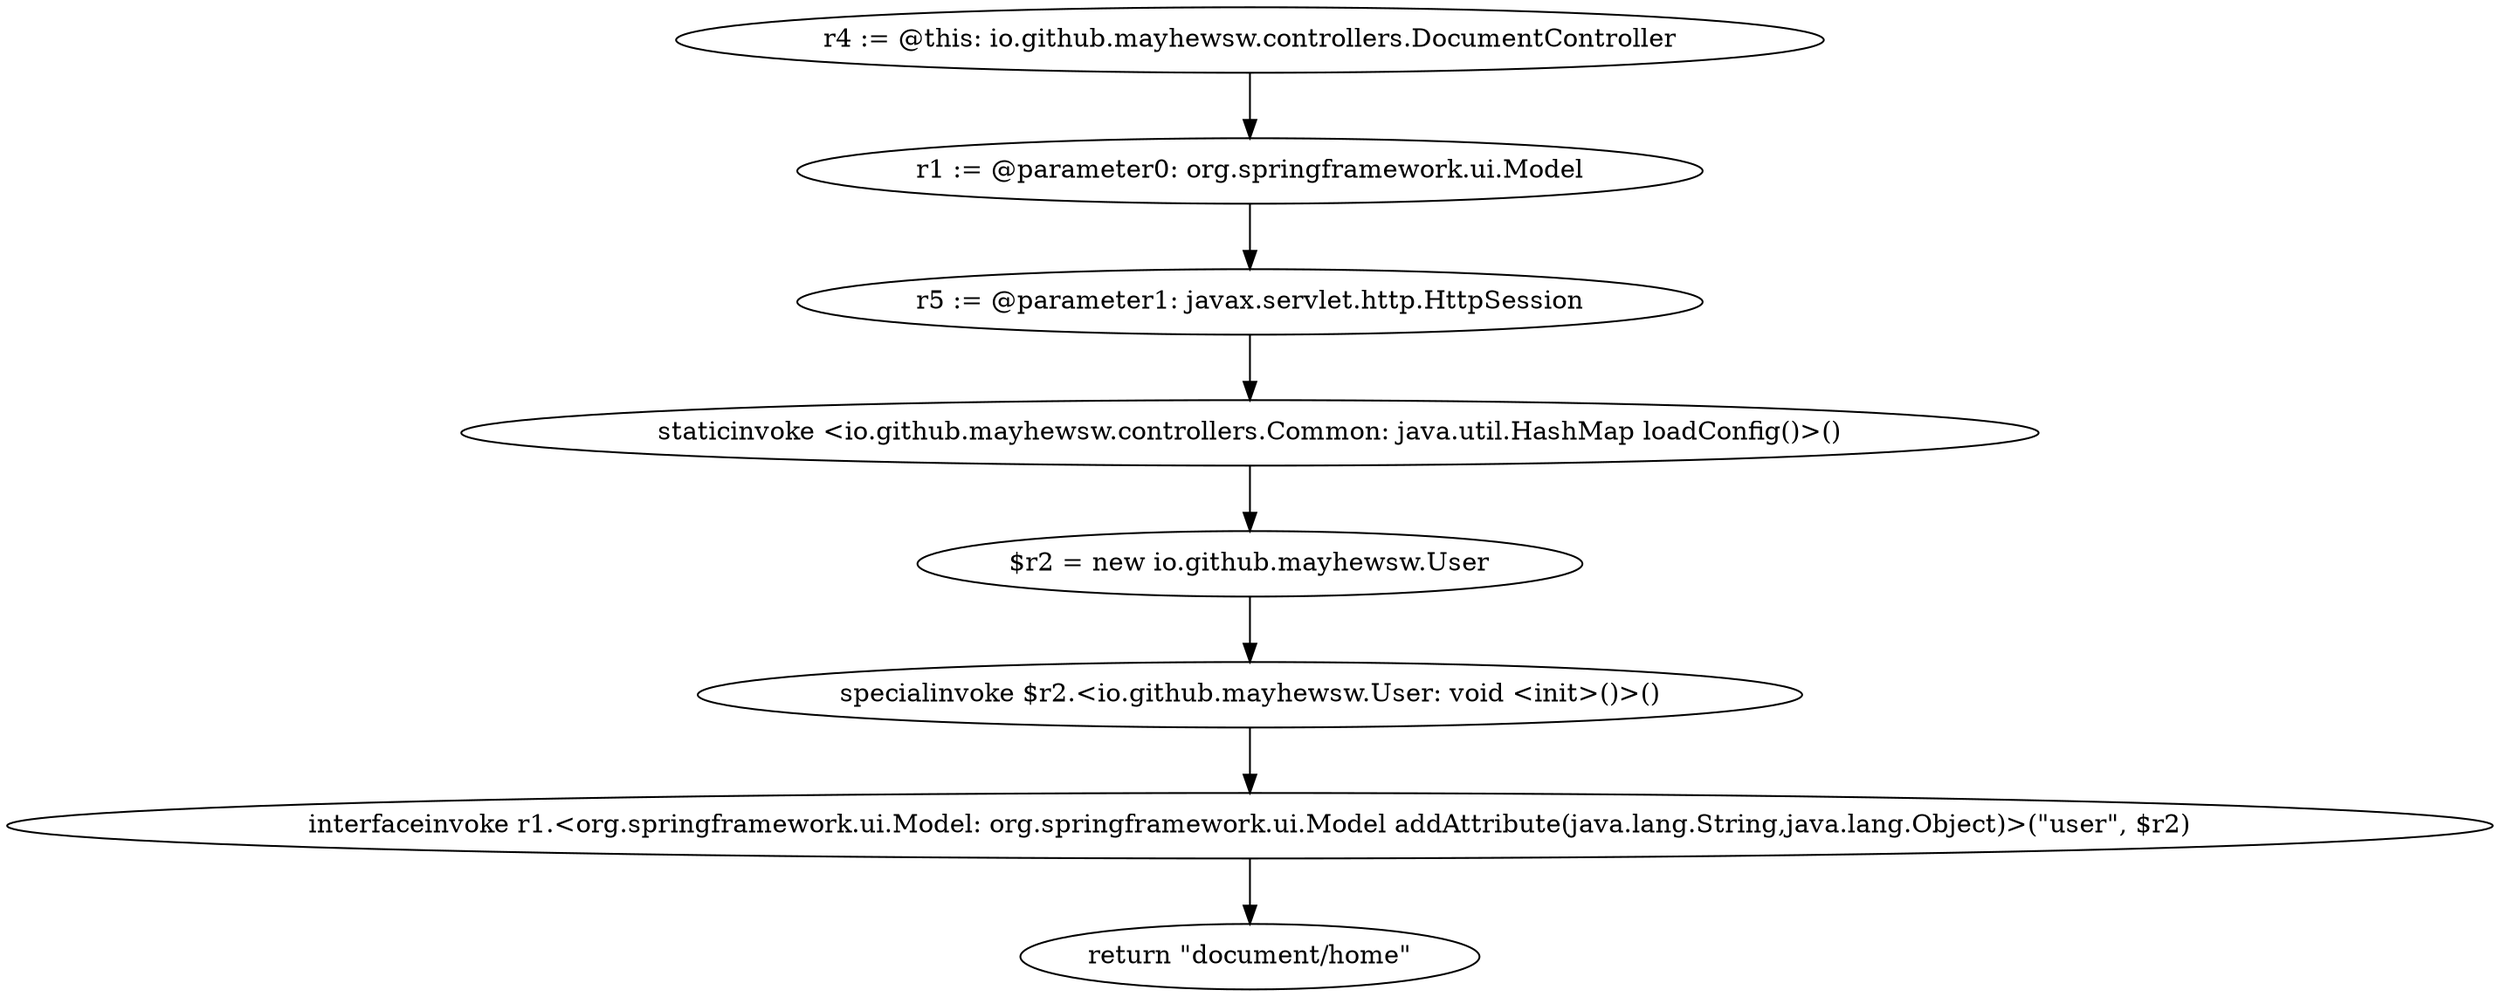 digraph "unitGraph" {
    "r4 := @this: io.github.mayhewsw.controllers.DocumentController"
    "r1 := @parameter0: org.springframework.ui.Model"
    "r5 := @parameter1: javax.servlet.http.HttpSession"
    "staticinvoke <io.github.mayhewsw.controllers.Common: java.util.HashMap loadConfig()>()"
    "$r2 = new io.github.mayhewsw.User"
    "specialinvoke $r2.<io.github.mayhewsw.User: void <init>()>()"
    "interfaceinvoke r1.<org.springframework.ui.Model: org.springframework.ui.Model addAttribute(java.lang.String,java.lang.Object)>(\"user\", $r2)"
    "return \"document/home\""
    "r4 := @this: io.github.mayhewsw.controllers.DocumentController"->"r1 := @parameter0: org.springframework.ui.Model";
    "r1 := @parameter0: org.springframework.ui.Model"->"r5 := @parameter1: javax.servlet.http.HttpSession";
    "r5 := @parameter1: javax.servlet.http.HttpSession"->"staticinvoke <io.github.mayhewsw.controllers.Common: java.util.HashMap loadConfig()>()";
    "staticinvoke <io.github.mayhewsw.controllers.Common: java.util.HashMap loadConfig()>()"->"$r2 = new io.github.mayhewsw.User";
    "$r2 = new io.github.mayhewsw.User"->"specialinvoke $r2.<io.github.mayhewsw.User: void <init>()>()";
    "specialinvoke $r2.<io.github.mayhewsw.User: void <init>()>()"->"interfaceinvoke r1.<org.springframework.ui.Model: org.springframework.ui.Model addAttribute(java.lang.String,java.lang.Object)>(\"user\", $r2)";
    "interfaceinvoke r1.<org.springframework.ui.Model: org.springframework.ui.Model addAttribute(java.lang.String,java.lang.Object)>(\"user\", $r2)"->"return \"document/home\"";
}
